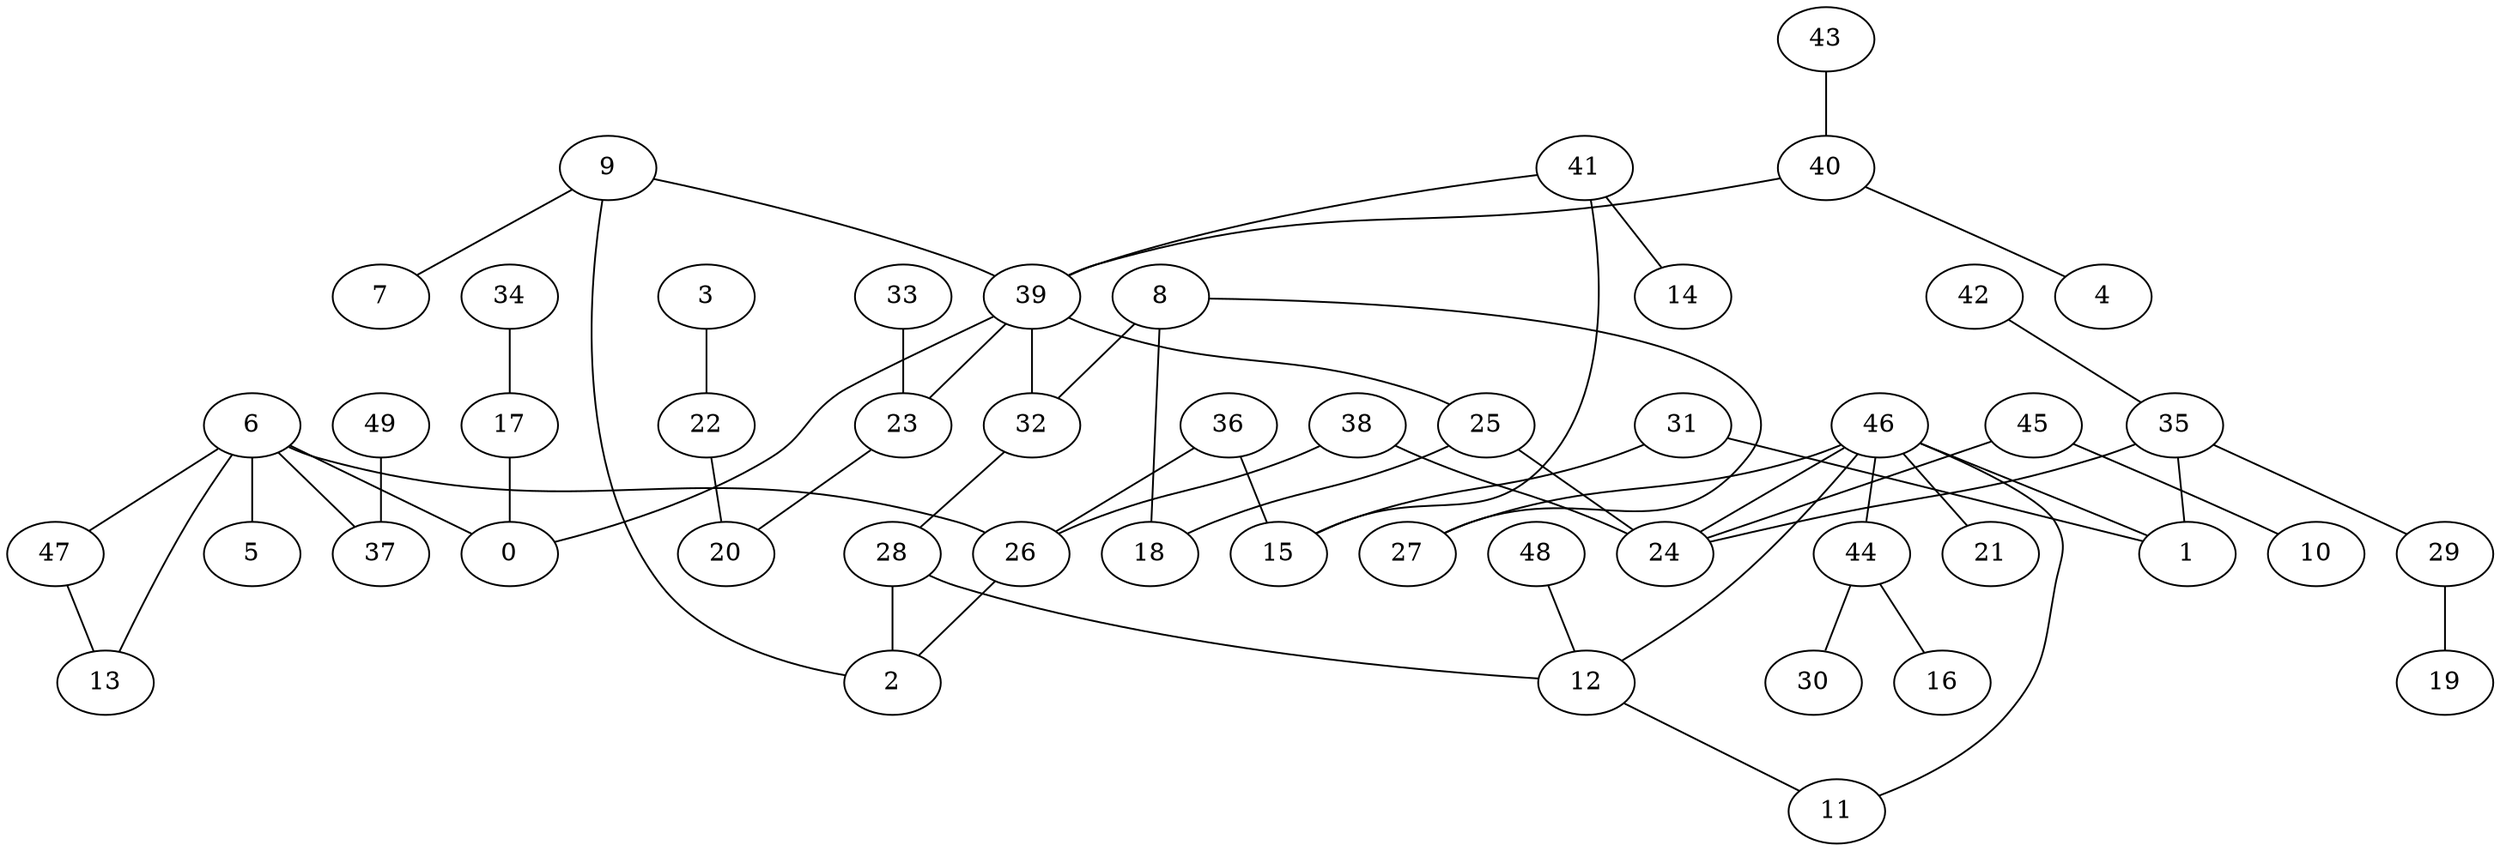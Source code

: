 digraph GG_graph {

subgraph G_graph {
edge [color = black]
"33" -> "23" [dir = none]
"43" -> "40" [dir = none]
"8" -> "27" [dir = none]
"48" -> "12" [dir = none]
"38" -> "24" [dir = none]
"31" -> "1" [dir = none]
"22" -> "20" [dir = none]
"29" -> "19" [dir = none]
"46" -> "44" [dir = none]
"46" -> "12" [dir = none]
"46" -> "27" [dir = none]
"46" -> "1" [dir = none]
"46" -> "11" [dir = none]
"46" -> "21" [dir = none]
"46" -> "24" [dir = none]
"9" -> "7" [dir = none]
"9" -> "2" [dir = none]
"9" -> "39" [dir = none]
"40" -> "4" [dir = none]
"40" -> "39" [dir = none]
"17" -> "0" [dir = none]
"36" -> "15" [dir = none]
"3" -> "22" [dir = none]
"45" -> "10" [dir = none]
"45" -> "24" [dir = none]
"6" -> "47" [dir = none]
"6" -> "26" [dir = none]
"6" -> "5" [dir = none]
"6" -> "37" [dir = none]
"6" -> "13" [dir = none]
"6" -> "0" [dir = none]
"39" -> "32" [dir = none]
"39" -> "23" [dir = none]
"39" -> "0" [dir = none]
"39" -> "25" [dir = none]
"23" -> "20" [dir = none]
"34" -> "17" [dir = none]
"28" -> "2" [dir = none]
"41" -> "15" [dir = none]
"41" -> "14" [dir = none]
"41" -> "39" [dir = none]
"42" -> "35" [dir = none]
"49" -> "37" [dir = none]
"25" -> "18" [dir = none]
"25" -> "24" [dir = none]
"35" -> "29" [dir = none]
"35" -> "24" [dir = none]
"44" -> "30" [dir = none]
"44" -> "16" [dir = none]
"26" -> "2" [dir = none]
"12" -> "11" [dir = none]
"8" -> "18" [dir = none]
"32" -> "28" [dir = none]
"35" -> "1" [dir = none]
"36" -> "26" [dir = none]
"31" -> "15" [dir = none]
"38" -> "26" [dir = none]
"8" -> "32" [dir = none]
"47" -> "13" [dir = none]
"28" -> "12" [dir = none]
}

}
